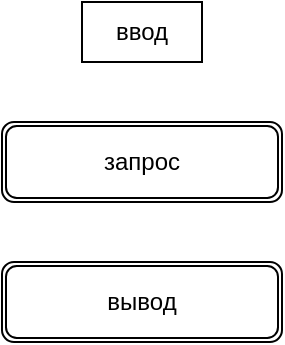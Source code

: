 <mxfile>
    <diagram id="9a4IBa7f341X-YHtPTPj" name="Page-1">
        <mxGraphModel dx="544" dy="571" grid="1" gridSize="10" guides="1" tooltips="1" connect="1" arrows="1" fold="1" page="1" pageScale="1" pageWidth="850" pageHeight="1100" math="0" shadow="0">
            <root>
                <mxCell id="0"/>
                <mxCell id="1" parent="0"/>
                <mxCell id="16" value="ввод" style="whiteSpace=wrap;html=1;rounded=0;" vertex="1" parent="1">
                    <mxGeometry x="260" y="10" width="60" height="30" as="geometry"/>
                </mxCell>
                <mxCell id="20" value="запрос" style="shape=ext;double=1;rounded=1;whiteSpace=wrap;html=1;" vertex="1" parent="1">
                    <mxGeometry x="220" y="70" width="140" height="40" as="geometry"/>
                </mxCell>
                <mxCell id="22" value="вывод" style="shape=ext;double=1;rounded=1;whiteSpace=wrap;html=1;" vertex="1" parent="1">
                    <mxGeometry x="220" y="140" width="140" height="40" as="geometry"/>
                </mxCell>
            </root>
        </mxGraphModel>
    </diagram>
</mxfile>